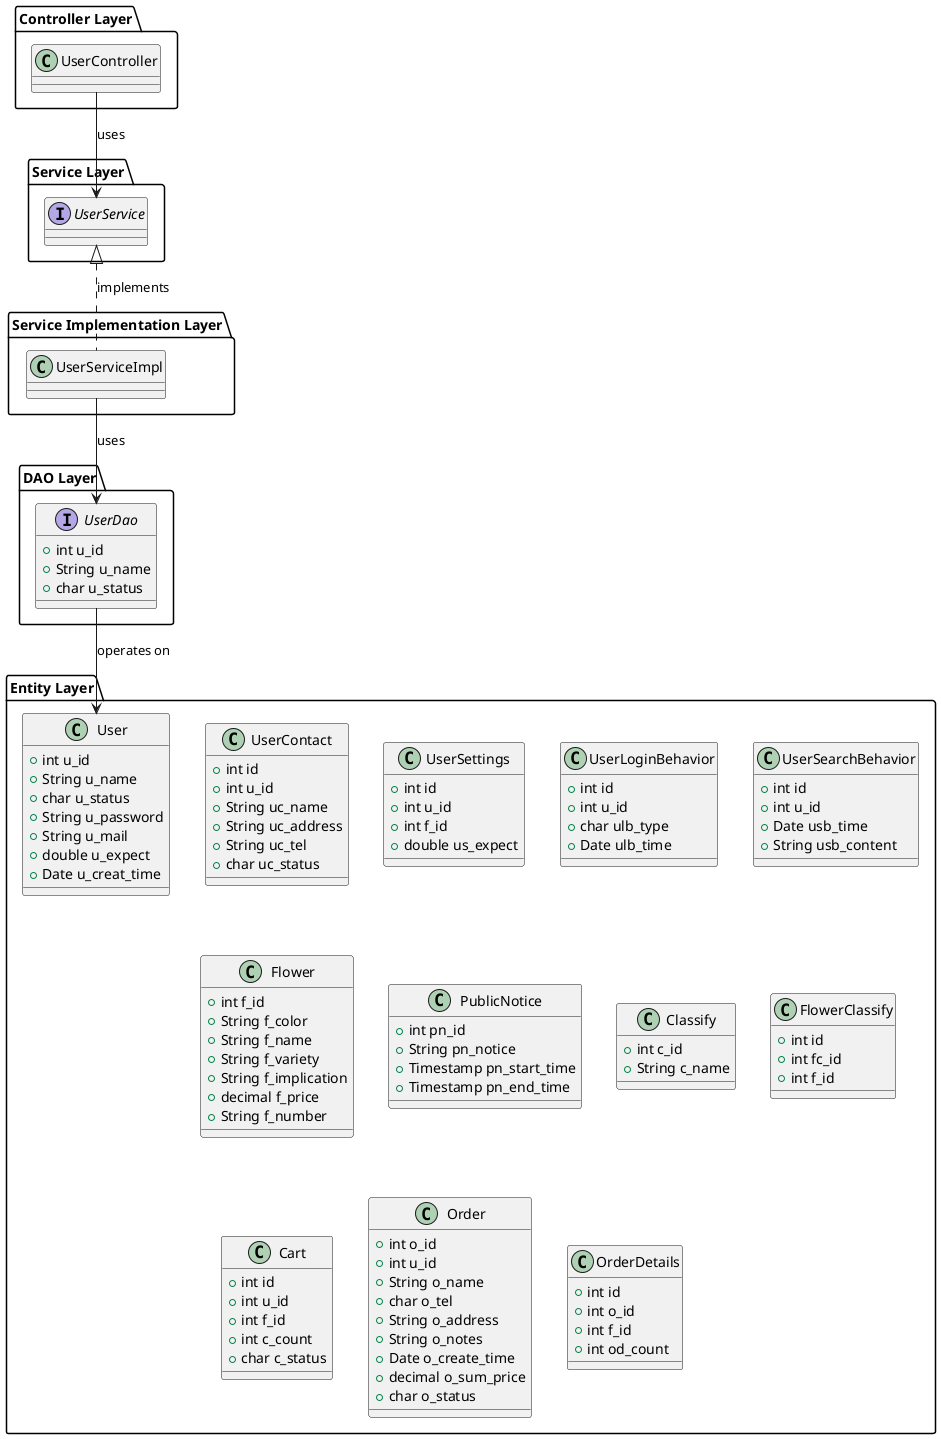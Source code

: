 @startuml
package "Controller Layer" {
    class UserController
}

package "Service Layer" {
    interface UserService
}

package "Service Implementation Layer" {
    class UserServiceImpl
}

package "DAO Layer" {
    interface UserDao{
        +int u_id
        +String u_name
        +char u_status
    }
}

package "Entity Layer" {
    class User {
        +int u_id
        +String u_name
        +char u_status
        +String u_password
        +String u_mail
        +double u_expect
        +Date u_creat_time
    }
    class UserContact {
        +int id
        +int u_id
        +String uc_name
        +String uc_address
        +String uc_tel
        +char uc_status
    }
    class UserSettings {
        +int id
        +int u_id
        +int f_id
        +double us_expect
    }
    class UserLoginBehavior {
        +int id
        +int u_id
        +char ulb_type
        +Date ulb_time
    }
    class UserSearchBehavior {
        +int id
        +int u_id
        +Date usb_time
        +String usb_content
    }
    class Flower {
        +int f_id
        +String f_color
        +String f_name
        +String f_variety
        +String f_implication
        +decimal f_price
        +String f_number
    }
    class PublicNotice {
        +int pn_id
        +String pn_notice
        +Timestamp pn_start_time
        +Timestamp pn_end_time
    }
    class Classify {
        +int c_id
        +String c_name
    }
    class FlowerClassify {
        +int id
        +int fc_id
        +int f_id
    }
    class Cart {
        +int id
        +int u_id
        +int f_id
        +int c_count
        +char c_status
    }
    class Order {
        +int o_id
        +int u_id
        +String o_name
        +char o_tel
        +String o_address
        +String o_notes
        +Date o_create_time
        +decimal o_sum_price
        +char o_status
    }
    class OrderDetails {
        +int id
        +int o_id
        +int f_id
        +int od_count
    }
}

UserController --> UserService : uses
UserService <|.. UserServiceImpl : implements
UserServiceImpl --> UserDao : uses
UserDao --> User : operates on

@enduml
